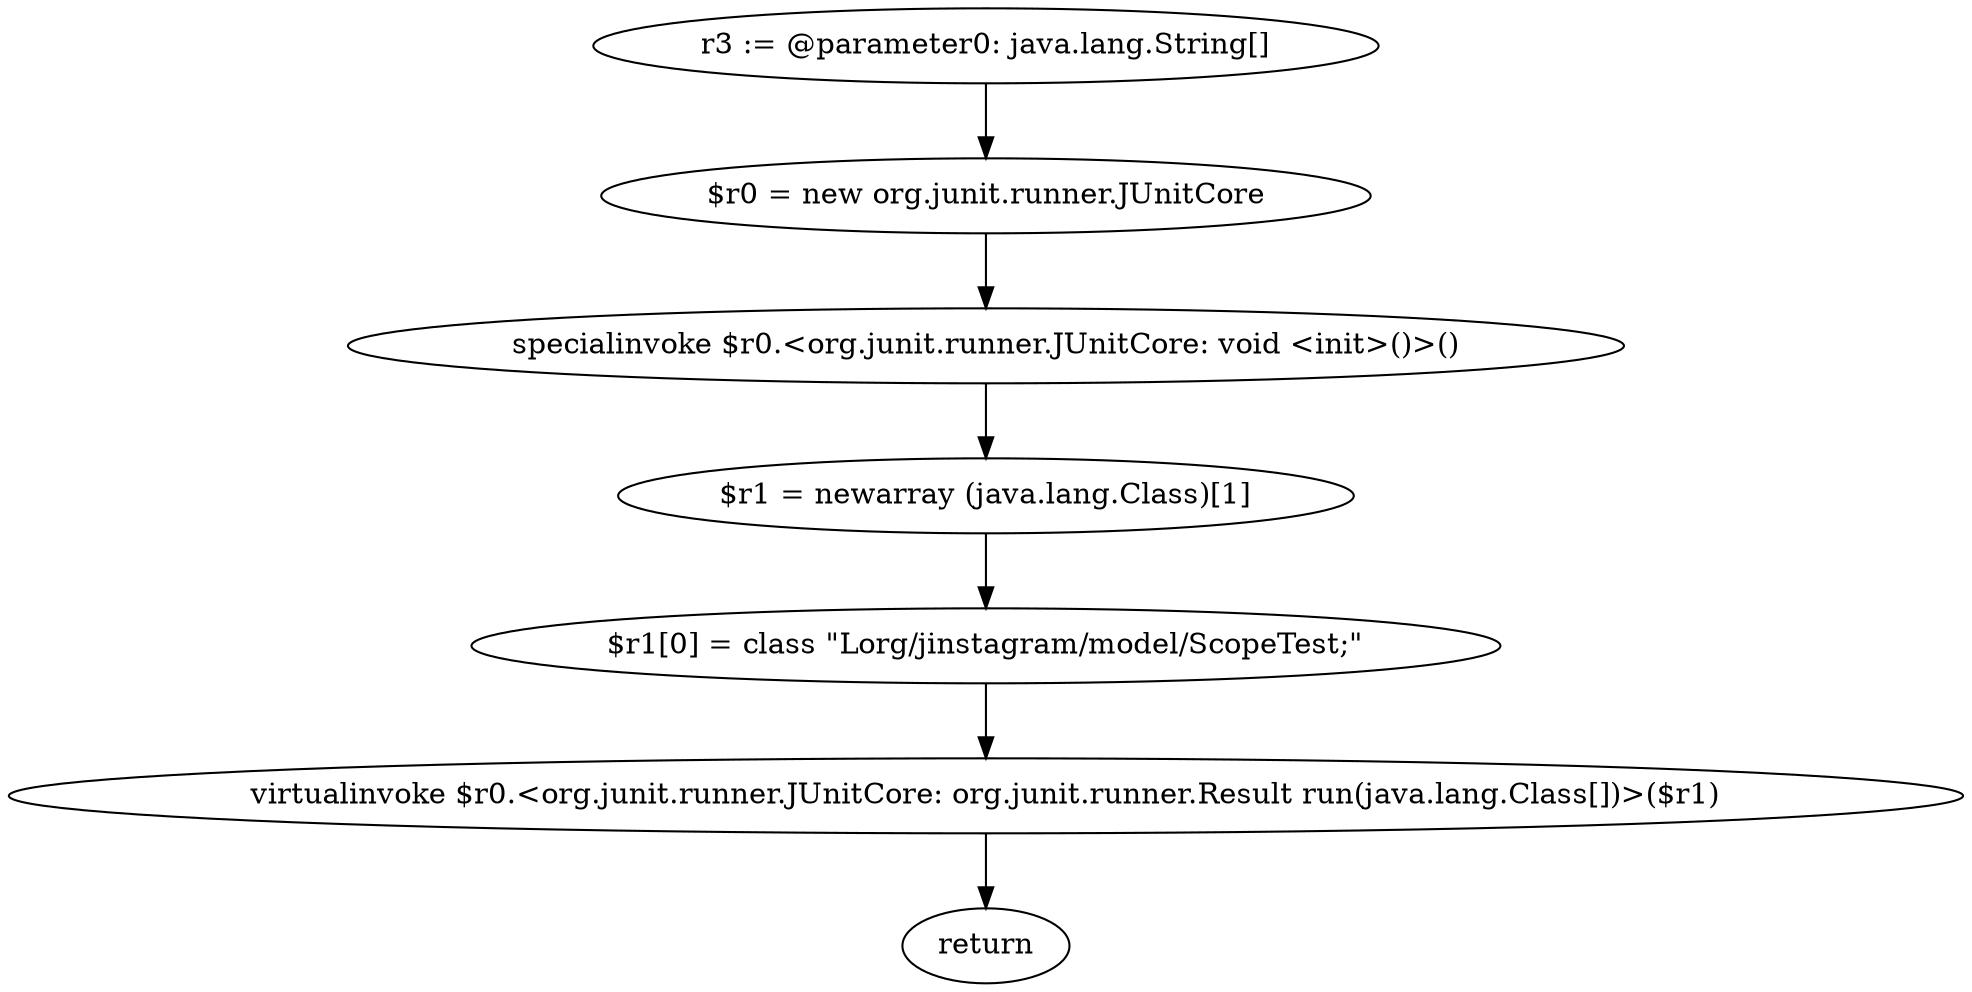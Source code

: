 digraph "unitGraph" {
    "r3 := @parameter0: java.lang.String[]"
    "$r0 = new org.junit.runner.JUnitCore"
    "specialinvoke $r0.<org.junit.runner.JUnitCore: void <init>()>()"
    "$r1 = newarray (java.lang.Class)[1]"
    "$r1[0] = class \"Lorg/jinstagram/model/ScopeTest;\""
    "virtualinvoke $r0.<org.junit.runner.JUnitCore: org.junit.runner.Result run(java.lang.Class[])>($r1)"
    "return"
    "r3 := @parameter0: java.lang.String[]"->"$r0 = new org.junit.runner.JUnitCore";
    "$r0 = new org.junit.runner.JUnitCore"->"specialinvoke $r0.<org.junit.runner.JUnitCore: void <init>()>()";
    "specialinvoke $r0.<org.junit.runner.JUnitCore: void <init>()>()"->"$r1 = newarray (java.lang.Class)[1]";
    "$r1 = newarray (java.lang.Class)[1]"->"$r1[0] = class \"Lorg/jinstagram/model/ScopeTest;\"";
    "$r1[0] = class \"Lorg/jinstagram/model/ScopeTest;\""->"virtualinvoke $r0.<org.junit.runner.JUnitCore: org.junit.runner.Result run(java.lang.Class[])>($r1)";
    "virtualinvoke $r0.<org.junit.runner.JUnitCore: org.junit.runner.Result run(java.lang.Class[])>($r1)"->"return";
}
